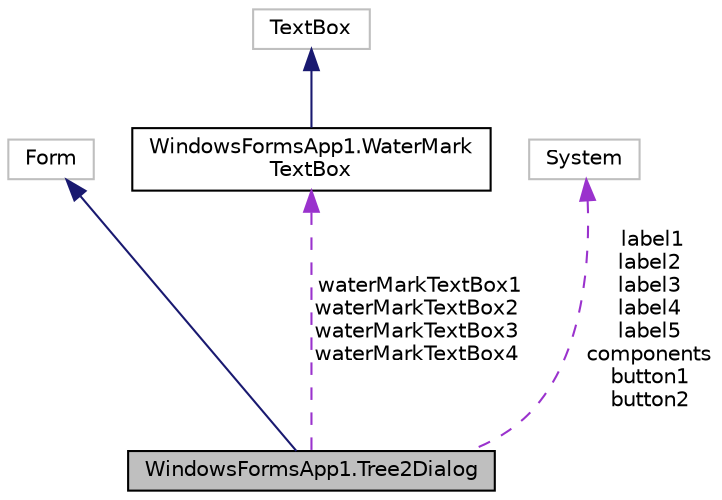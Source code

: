 digraph "WindowsFormsApp1.Tree2Dialog"
{
 // LATEX_PDF_SIZE
  edge [fontname="Helvetica",fontsize="10",labelfontname="Helvetica",labelfontsize="10"];
  node [fontname="Helvetica",fontsize="10",shape=record];
  Node1 [label="WindowsFormsApp1.Tree2Dialog",height=0.2,width=0.4,color="black", fillcolor="grey75", style="filled", fontcolor="black",tooltip=" "];
  Node2 -> Node1 [dir="back",color="midnightblue",fontsize="10",style="solid"];
  Node2 [label="Form",height=0.2,width=0.4,color="grey75", fillcolor="white", style="filled",tooltip=" "];
  Node3 -> Node1 [dir="back",color="darkorchid3",fontsize="10",style="dashed",label=" waterMarkTextBox1\nwaterMarkTextBox2\nwaterMarkTextBox3\nwaterMarkTextBox4" ];
  Node3 [label="WindowsFormsApp1.WaterMark\lTextBox",height=0.2,width=0.4,color="black", fillcolor="white", style="filled",URL="$class_windows_forms_app1_1_1_water_mark_text_box.html",tooltip=" "];
  Node4 -> Node3 [dir="back",color="midnightblue",fontsize="10",style="solid"];
  Node4 [label="TextBox",height=0.2,width=0.4,color="grey75", fillcolor="white", style="filled",tooltip=" "];
  Node5 -> Node1 [dir="back",color="darkorchid3",fontsize="10",style="dashed",label=" label1\nlabel2\nlabel3\nlabel4\nlabel5\ncomponents\nbutton1\nbutton2" ];
  Node5 [label="System",height=0.2,width=0.4,color="grey75", fillcolor="white", style="filled",tooltip=" "];
}

